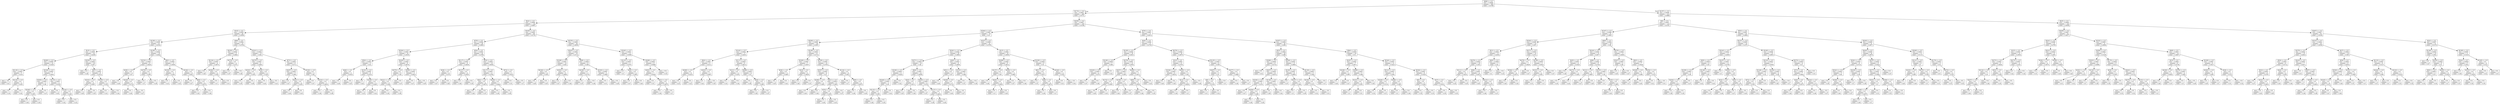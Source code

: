 digraph Tree {
node [shape=box] ;
0 [label="X[86] <= 0.5\nmse = 0.0008\nsamples = 500\nvalue = 0.4789"] ;
1 [label="X[174] <= 0.5\nmse = 0.0007\nsamples = 288\nvalue = 0.4731"] ;
0 -> 1 [labeldistance=2.5, labelangle=45, headlabel="True"] ;
2 [label="X[22] <= 0.5\nmse = 0.0006\nsamples = 132\nvalue = 0.4667"] ;
1 -> 2 ;
3 [label="X[18] <= 0.5\nmse = 0.0005\nsamples = 64\nvalue = 0.4594"] ;
2 -> 3 ;
4 [label="X[158] <= 0.5\nmse = 0.0005\nsamples = 41\nvalue = 0.4532"] ;
3 -> 4 ;
5 [label="X[10] <= 0.5\nmse = 0.0005\nsamples = 22\nvalue = 0.4436"] ;
4 -> 5 ;
6 [label="X[260] <= 0.5\nmse = 0.0004\nsamples = 12\nvalue = 0.4325"] ;
5 -> 6 ;
7 [label="X[118] <= 0.5\nmse = 0.0001\nsamples = 5\nvalue = 0.416"] ;
6 -> 7 ;
8 [label="mse = -0.0\nsamples = 3\nvalue = 0.41"] ;
7 -> 8 ;
9 [label="X[116] <= 0.5\nmse = 0.0\nsamples = 2\nvalue = 0.425"] ;
7 -> 9 ;
10 [label="mse = 0.0\nsamples = 1\nvalue = 0.43"] ;
9 -> 10 ;
11 [label="mse = 0.0\nsamples = 1\nvalue = 0.42"] ;
9 -> 11 ;
12 [label="X[338] <= 0.5\nmse = 0.0003\nsamples = 7\nvalue = 0.4443"] ;
6 -> 12 ;
13 [label="X[305] <= 0.5\nmse = 0.0001\nsamples = 3\nvalue = 0.46"] ;
12 -> 13 ;
14 [label="X[349] <= 0.5\nmse = 0.0\nsamples = 2\nvalue = 0.455"] ;
13 -> 14 ;
15 [label="mse = 0.0\nsamples = 1\nvalue = 0.46"] ;
14 -> 15 ;
16 [label="mse = 0.0\nsamples = 1\nvalue = 0.45"] ;
14 -> 16 ;
17 [label="mse = 0.0\nsamples = 1\nvalue = 0.47"] ;
13 -> 17 ;
18 [label="X[115] <= 0.5\nmse = 0.0001\nsamples = 4\nvalue = 0.4325"] ;
12 -> 18 ;
19 [label="mse = 0.0\nsamples = 2\nvalue = 0.44"] ;
18 -> 19 ;
20 [label="X[144] <= 0.5\nmse = 0.0\nsamples = 2\nvalue = 0.425"] ;
18 -> 20 ;
21 [label="mse = 0.0\nsamples = 1\nvalue = 0.42"] ;
20 -> 21 ;
22 [label="mse = 0.0\nsamples = 1\nvalue = 0.43"] ;
20 -> 22 ;
23 [label="X[350] <= 0.5\nmse = 0.0002\nsamples = 10\nvalue = 0.457"] ;
5 -> 23 ;
24 [label="mse = 0.0\nsamples = 2\nvalue = 0.48"] ;
23 -> 24 ;
25 [label="X[97] <= 0.5\nmse = 0.0001\nsamples = 8\nvalue = 0.4512"] ;
23 -> 25 ;
26 [label="X[333] <= 0.5\nmse = 0.0\nsamples = 6\nvalue = 0.4567"] ;
25 -> 26 ;
27 [label="mse = 0.0\nsamples = 4\nvalue = 0.46"] ;
26 -> 27 ;
28 [label="mse = -0.0\nsamples = 2\nvalue = 0.45"] ;
26 -> 28 ;
29 [label="X[355] <= 0.5\nmse = 0.0\nsamples = 2\nvalue = 0.435"] ;
25 -> 29 ;
30 [label="mse = 0.0\nsamples = 1\nvalue = 0.43"] ;
29 -> 30 ;
31 [label="mse = -0.0\nsamples = 1\nvalue = 0.44"] ;
29 -> 31 ;
32 [label="X[190] <= 0.5\nmse = 0.0004\nsamples = 19\nvalue = 0.4642"] ;
4 -> 32 ;
33 [label="X[152] <= 0.5\nmse = 0.0002\nsamples = 8\nvalue = 0.4825"] ;
32 -> 33 ;
34 [label="X[39] <= 0.5\nmse = 0.0\nsamples = 4\nvalue = 0.47"] ;
33 -> 34 ;
35 [label="mse = 0.0\nsamples = 1\nvalue = 0.46"] ;
34 -> 35 ;
36 [label="X[329] <= 0.5\nmse = 0.0\nsamples = 3\nvalue = 0.4733"] ;
34 -> 36 ;
37 [label="mse = 0.0\nsamples = 1\nvalue = 0.48"] ;
36 -> 37 ;
38 [label="mse = -0.0\nsamples = 2\nvalue = 0.47"] ;
36 -> 38 ;
39 [label="X[378] <= 0.5\nmse = 0.0\nsamples = 4\nvalue = 0.495"] ;
33 -> 39 ;
40 [label="mse = 0.0\nsamples = 2\nvalue = 0.5"] ;
39 -> 40 ;
41 [label="mse = 0.0\nsamples = 2\nvalue = 0.49"] ;
39 -> 41 ;
42 [label="X[81] <= 0.5\nmse = 0.0002\nsamples = 11\nvalue = 0.4509"] ;
32 -> 42 ;
43 [label="X[192] <= 0.5\nmse = 0.0\nsamples = 5\nvalue = 0.438"] ;
42 -> 43 ;
44 [label="mse = 0.0\nsamples = 1\nvalue = 0.43"] ;
43 -> 44 ;
45 [label="mse = 0.0\nsamples = 4\nvalue = 0.44"] ;
43 -> 45 ;
46 [label="X[184] <= 0.5\nmse = 0.0\nsamples = 6\nvalue = 0.4617"] ;
42 -> 46 ;
47 [label="mse = 0.0\nsamples = 2\nvalue = 0.47"] ;
46 -> 47 ;
48 [label="X[66] <= 0.5\nmse = 0.0\nsamples = 4\nvalue = 0.4575"] ;
46 -> 48 ;
49 [label="mse = 0.0\nsamples = 1\nvalue = 0.45"] ;
48 -> 49 ;
50 [label="mse = 0.0\nsamples = 3\nvalue = 0.46"] ;
48 -> 50 ;
51 [label="X[98] <= 0.5\nmse = 0.0004\nsamples = 23\nvalue = 0.4704"] ;
3 -> 51 ;
52 [label="X[230] <= 0.5\nmse = 0.0002\nsamples = 8\nvalue = 0.4862"] ;
51 -> 52 ;
53 [label="X[134] <= 0.5\nmse = 0.0001\nsamples = 4\nvalue = 0.4975"] ;
52 -> 53 ;
54 [label="mse = 0.0\nsamples = 2\nvalue = 0.49"] ;
53 -> 54 ;
55 [label="X[382] <= 0.5\nmse = 0.0\nsamples = 2\nvalue = 0.505"] ;
53 -> 55 ;
56 [label="mse = 0.0\nsamples = 1\nvalue = 0.5"] ;
55 -> 56 ;
57 [label="mse = 0.0\nsamples = 1\nvalue = 0.51"] ;
55 -> 57 ;
58 [label="X[374] <= 0.5\nmse = 0.0\nsamples = 4\nvalue = 0.475"] ;
52 -> 58 ;
59 [label="mse = 0.0\nsamples = 2\nvalue = 0.47"] ;
58 -> 59 ;
60 [label="mse = -0.0\nsamples = 2\nvalue = 0.48"] ;
58 -> 60 ;
61 [label="X[161] <= 0.5\nmse = 0.0002\nsamples = 15\nvalue = 0.462"] ;
51 -> 61 ;
62 [label="X[275] <= 0.5\nmse = 0.0001\nsamples = 6\nvalue = 0.4483"] ;
61 -> 62 ;
63 [label="X[303] <= 0.5\nmse = 0.0\nsamples = 4\nvalue = 0.455"] ;
62 -> 63 ;
64 [label="mse = 0.0\nsamples = 2\nvalue = 0.45"] ;
63 -> 64 ;
65 [label="mse = 0.0\nsamples = 2\nvalue = 0.46"] ;
63 -> 65 ;
66 [label="X[34] <= 0.5\nmse = 0.0\nsamples = 2\nvalue = 0.435"] ;
62 -> 66 ;
67 [label="mse = 0.0\nsamples = 1\nvalue = 0.44"] ;
66 -> 67 ;
68 [label="mse = -0.0\nsamples = 1\nvalue = 0.43"] ;
66 -> 68 ;
69 [label="X[73] <= 0.5\nmse = 0.0001\nsamples = 9\nvalue = 0.4711"] ;
61 -> 69 ;
70 [label="X[297] <= 0.5\nmse = 0.0001\nsamples = 5\nvalue = 0.464"] ;
69 -> 70 ;
71 [label="mse = 0.0\nsamples = 3\nvalue = 0.47"] ;
70 -> 71 ;
72 [label="X[221] <= 0.5\nmse = 0.0\nsamples = 2\nvalue = 0.455"] ;
70 -> 72 ;
73 [label="mse = 0.0\nsamples = 1\nvalue = 0.46"] ;
72 -> 73 ;
74 [label="mse = 0.0\nsamples = 1\nvalue = 0.45"] ;
72 -> 74 ;
75 [label="X[330] <= 0.5\nmse = 0.0\nsamples = 4\nvalue = 0.48"] ;
69 -> 75 ;
76 [label="mse = 0.0\nsamples = 1\nvalue = 0.47"] ;
75 -> 76 ;
77 [label="X[310] <= 0.5\nmse = 0.0\nsamples = 3\nvalue = 0.4833"] ;
75 -> 77 ;
78 [label="mse = 0.0\nsamples = 1\nvalue = 0.49"] ;
77 -> 78 ;
79 [label="mse = 0.0\nsamples = 2\nvalue = 0.48"] ;
77 -> 79 ;
80 [label="X[345] <= 0.5\nmse = 0.0005\nsamples = 68\nvalue = 0.4735"] ;
2 -> 80 ;
81 [label="X[79] <= 0.5\nmse = 0.0004\nsamples = 40\nvalue = 0.4663"] ;
80 -> 81 ;
82 [label="X[304] <= 0.5\nmse = 0.0003\nsamples = 18\nvalue = 0.4539"] ;
81 -> 82 ;
83 [label="X[54] <= 0.5\nmse = 0.0001\nsamples = 9\nvalue = 0.44"] ;
82 -> 83 ;
84 [label="X[46] <= 0.5\nmse = 0.0\nsamples = 3\nvalue = 0.4533"] ;
83 -> 84 ;
85 [label="mse = 0.0\nsamples = 1\nvalue = 0.46"] ;
84 -> 85 ;
86 [label="mse = -0.0\nsamples = 2\nvalue = 0.45"] ;
84 -> 86 ;
87 [label="X[191] <= 0.5\nmse = 0.0001\nsamples = 6\nvalue = 0.4333"] ;
83 -> 87 ;
88 [label="mse = 0.0\nsamples = 3\nvalue = 0.44"] ;
87 -> 88 ;
89 [label="X[189] <= 0.5\nmse = 0.0\nsamples = 3\nvalue = 0.4267"] ;
87 -> 89 ;
90 [label="mse = -0.0\nsamples = 2\nvalue = 0.43"] ;
89 -> 90 ;
91 [label="mse = 0.0\nsamples = 1\nvalue = 0.42"] ;
89 -> 91 ;
92 [label="X[220] <= 0.5\nmse = 0.0002\nsamples = 9\nvalue = 0.4678"] ;
82 -> 92 ;
93 [label="X[375] <= 0.5\nmse = 0.0\nsamples = 6\nvalue = 0.46"] ;
92 -> 93 ;
94 [label="X[321] <= 0.5\nmse = 0.0\nsamples = 5\nvalue = 0.458"] ;
93 -> 94 ;
95 [label="mse = 0.0\nsamples = 1\nvalue = 0.45"] ;
94 -> 95 ;
96 [label="mse = 0.0\nsamples = 4\nvalue = 0.46"] ;
94 -> 96 ;
97 [label="mse = 0.0\nsamples = 1\nvalue = 0.47"] ;
93 -> 97 ;
98 [label="X[383] <= 0.5\nmse = 0.0001\nsamples = 3\nvalue = 0.4833"] ;
92 -> 98 ;
99 [label="mse = 0.0\nsamples = 1\nvalue = 0.47"] ;
98 -> 99 ;
100 [label="mse = 0.0\nsamples = 2\nvalue = 0.49"] ;
98 -> 100 ;
101 [label="X[54] <= 0.5\nmse = 0.0003\nsamples = 22\nvalue = 0.4764"] ;
81 -> 101 ;
102 [label="X[117] <= 0.5\nmse = 0.0001\nsamples = 8\nvalue = 0.4638"] ;
101 -> 102 ;
103 [label="X[36] <= 0.5\nmse = 0.0\nsamples = 4\nvalue = 0.475"] ;
102 -> 103 ;
104 [label="mse = 0.0\nsamples = 2\nvalue = 0.47"] ;
103 -> 104 ;
105 [label="mse = 0.0\nsamples = 2\nvalue = 0.48"] ;
103 -> 105 ;
106 [label="X[137] <= 0.5\nmse = 0.0\nsamples = 4\nvalue = 0.4525"] ;
102 -> 106 ;
107 [label="mse = 0.0\nsamples = 1\nvalue = 0.46"] ;
106 -> 107 ;
108 [label="mse = 0.0\nsamples = 3\nvalue = 0.45"] ;
106 -> 108 ;
109 [label="X[32] <= 0.5\nmse = 0.0002\nsamples = 14\nvalue = 0.4836"] ;
101 -> 109 ;
110 [label="X[117] <= 0.5\nmse = 0.0001\nsamples = 11\nvalue = 0.4782"] ;
109 -> 110 ;
111 [label="X[62] <= 0.5\nmse = 0.0\nsamples = 4\nvalue = 0.4675"] ;
110 -> 111 ;
112 [label="mse = 0.0\nsamples = 1\nvalue = 0.46"] ;
111 -> 112 ;
113 [label="mse = 0.0\nsamples = 3\nvalue = 0.47"] ;
111 -> 113 ;
114 [label="X[238] <= 0.5\nmse = 0.0\nsamples = 7\nvalue = 0.4843"] ;
110 -> 114 ;
115 [label="mse = 0.0\nsamples = 3\nvalue = 0.49"] ;
114 -> 115 ;
116 [label="mse = 0.0\nsamples = 4\nvalue = 0.48"] ;
114 -> 116 ;
117 [label="X[72] <= 0.5\nmse = 0.0\nsamples = 3\nvalue = 0.5033"] ;
109 -> 117 ;
118 [label="mse = 0.0\nsamples = 1\nvalue = 0.51"] ;
117 -> 118 ;
119 [label="mse = 0.0\nsamples = 2\nvalue = 0.5"] ;
117 -> 119 ;
120 [label="X[379] <= 0.5\nmse = 0.0005\nsamples = 28\nvalue = 0.4839"] ;
80 -> 120 ;
121 [label="X[243] <= 0.5\nmse = 0.0002\nsamples = 16\nvalue = 0.4712"] ;
120 -> 121 ;
122 [label="X[188] <= 0.5\nmse = 0.0001\nsamples = 10\nvalue = 0.463"] ;
121 -> 122 ;
123 [label="X[336] <= 0.5\nmse = 0.0\nsamples = 4\nvalue = 0.455"] ;
122 -> 123 ;
124 [label="mse = 0.0\nsamples = 2\nvalue = 0.46"] ;
123 -> 124 ;
125 [label="mse = 0.0\nsamples = 2\nvalue = 0.45"] ;
123 -> 125 ;
126 [label="X[303] <= 0.5\nmse = 0.0\nsamples = 6\nvalue = 0.4683"] ;
122 -> 126 ;
127 [label="mse = 0.0\nsamples = 5\nvalue = 0.47"] ;
126 -> 127 ;
128 [label="mse = 0.0\nsamples = 1\nvalue = 0.46"] ;
126 -> 128 ;
129 [label="X[98] <= 0.5\nmse = 0.0002\nsamples = 6\nvalue = 0.485"] ;
121 -> 129 ;
130 [label="X[338] <= 0.5\nmse = 0.0\nsamples = 3\nvalue = 0.4733"] ;
129 -> 130 ;
131 [label="mse = 0.0\nsamples = 2\nvalue = 0.47"] ;
130 -> 131 ;
132 [label="mse = -0.0\nsamples = 1\nvalue = 0.48"] ;
130 -> 132 ;
133 [label="X[193] <= 0.5\nmse = 0.0001\nsamples = 3\nvalue = 0.4967"] ;
129 -> 133 ;
134 [label="mse = 0.0\nsamples = 1\nvalue = 0.51"] ;
133 -> 134 ;
135 [label="mse = 0.0\nsamples = 2\nvalue = 0.49"] ;
133 -> 135 ;
136 [label="X[340] <= 0.5\nmse = 0.0004\nsamples = 12\nvalue = 0.5008"] ;
120 -> 136 ;
137 [label="X[123] <= 0.5\nmse = 0.0003\nsamples = 3\nvalue = 0.4767"] ;
136 -> 137 ;
138 [label="mse = 0.0\nsamples = 1\nvalue = 0.5"] ;
137 -> 138 ;
139 [label="X[42] <= 0.5\nmse = 0.0\nsamples = 2\nvalue = 0.465"] ;
137 -> 139 ;
140 [label="mse = 0.0\nsamples = 1\nvalue = 0.47"] ;
139 -> 140 ;
141 [label="mse = 0.0\nsamples = 1\nvalue = 0.46"] ;
139 -> 141 ;
142 [label="X[288] <= 0.5\nmse = 0.0002\nsamples = 9\nvalue = 0.5089"] ;
136 -> 142 ;
143 [label="X[381] <= 0.5\nmse = 0.0\nsamples = 7\nvalue = 0.5029"] ;
142 -> 143 ;
144 [label="mse = 0.0\nsamples = 3\nvalue = 0.51"] ;
143 -> 144 ;
145 [label="X[41] <= 0.5\nmse = 0.0\nsamples = 4\nvalue = 0.4975"] ;
143 -> 145 ;
146 [label="mse = 0.0\nsamples = 1\nvalue = 0.49"] ;
145 -> 146 ;
147 [label="mse = 0.0\nsamples = 3\nvalue = 0.5"] ;
145 -> 147 ;
148 [label="mse = -0.0\nsamples = 2\nvalue = 0.53"] ;
142 -> 148 ;
149 [label="X[256] <= 0.5\nmse = 0.0007\nsamples = 156\nvalue = 0.4786"] ;
1 -> 149 ;
150 [label="X[364] <= 0.5\nmse = 0.0007\nsamples = 79\nvalue = 0.47"] ;
149 -> 150 ;
151 [label="X[258] <= 0.5\nmse = 0.0005\nsamples = 38\nvalue = 0.4597"] ;
150 -> 151 ;
152 [label="X[142] <= 0.5\nmse = 0.0004\nsamples = 17\nvalue = 0.4453"] ;
151 -> 152 ;
153 [label="X[62] <= 0.5\nmse = 0.0001\nsamples = 9\nvalue = 0.4311"] ;
152 -> 153 ;
154 [label="X[369] <= 0.5\nmse = 0.0\nsamples = 6\nvalue = 0.4233"] ;
153 -> 154 ;
155 [label="mse = 0.0\nsamples = 2\nvalue = 0.43"] ;
154 -> 155 ;
156 [label="mse = -0.0\nsamples = 4\nvalue = 0.42"] ;
154 -> 156 ;
157 [label="X[303] <= 0.5\nmse = 0.0\nsamples = 3\nvalue = 0.4467"] ;
153 -> 157 ;
158 [label="mse = 0.0\nsamples = 1\nvalue = 0.44"] ;
157 -> 158 ;
159 [label="mse = -0.0\nsamples = 2\nvalue = 0.45"] ;
157 -> 159 ;
160 [label="X[111] <= 0.5\nmse = 0.0003\nsamples = 8\nvalue = 0.4613"] ;
152 -> 160 ;
161 [label="X[13] <= 0.5\nmse = 0.0\nsamples = 2\nvalue = 0.435"] ;
160 -> 161 ;
162 [label="mse = 0.0\nsamples = 1\nvalue = 0.43"] ;
161 -> 162 ;
163 [label="mse = -0.0\nsamples = 1\nvalue = 0.44"] ;
161 -> 163 ;
164 [label="X[266] <= 0.5\nmse = 0.0001\nsamples = 6\nvalue = 0.47"] ;
160 -> 164 ;
165 [label="mse = 0.0\nsamples = 2\nvalue = 0.48"] ;
164 -> 165 ;
166 [label="X[46] <= 0.5\nmse = 0.0\nsamples = 4\nvalue = 0.465"] ;
164 -> 166 ;
167 [label="mse = 0.0\nsamples = 2\nvalue = 0.46"] ;
166 -> 167 ;
168 [label="mse = 0.0\nsamples = 2\nvalue = 0.47"] ;
166 -> 168 ;
169 [label="X[106] <= 0.5\nmse = 0.0003\nsamples = 21\nvalue = 0.4714"] ;
151 -> 169 ;
170 [label="X[180] <= 0.5\nmse = 0.0001\nsamples = 7\nvalue = 0.4557"] ;
169 -> 170 ;
171 [label="X[36] <= 0.5\nmse = 0.0\nsamples = 3\nvalue = 0.4467"] ;
170 -> 171 ;
172 [label="mse = -0.0\nsamples = 2\nvalue = 0.45"] ;
171 -> 172 ;
173 [label="mse = 0.0\nsamples = 1\nvalue = 0.44"] ;
171 -> 173 ;
174 [label="X[16] <= 0.5\nmse = 0.0\nsamples = 4\nvalue = 0.4625"] ;
170 -> 174 ;
175 [label="mse = 0.0\nsamples = 3\nvalue = 0.46"] ;
174 -> 175 ;
176 [label="mse = 0.0\nsamples = 1\nvalue = 0.47"] ;
174 -> 176 ;
177 [label="X[156] <= 0.5\nmse = 0.0002\nsamples = 14\nvalue = 0.4793"] ;
169 -> 177 ;
178 [label="X[357] <= 0.5\nmse = 0.0001\nsamples = 8\nvalue = 0.47"] ;
177 -> 178 ;
179 [label="X[296] <= 0.5\nmse = 0.0\nsamples = 2\nvalue = 0.485"] ;
178 -> 179 ;
180 [label="mse = 0.0\nsamples = 1\nvalue = 0.49"] ;
179 -> 180 ;
181 [label="mse = 0.0\nsamples = 1\nvalue = 0.48"] ;
179 -> 181 ;
182 [label="X[21] <= 0.5\nmse = 0.0001\nsamples = 6\nvalue = 0.465"] ;
178 -> 182 ;
183 [label="X[75] <= 0.5\nmse = 0.0\nsamples = 2\nvalue = 0.455"] ;
182 -> 183 ;
184 [label="mse = 0.0\nsamples = 1\nvalue = 0.46"] ;
183 -> 184 ;
185 [label="mse = 0.0\nsamples = 1\nvalue = 0.45"] ;
183 -> 185 ;
186 [label="mse = -0.0\nsamples = 4\nvalue = 0.47"] ;
182 -> 186 ;
187 [label="X[134] <= 0.5\nmse = 0.0\nsamples = 6\nvalue = 0.4917"] ;
177 -> 187 ;
188 [label="mse = 0.0\nsamples = 2\nvalue = 0.5"] ;
187 -> 188 ;
189 [label="X[85] <= 0.5\nmse = 0.0\nsamples = 4\nvalue = 0.4875"] ;
187 -> 189 ;
190 [label="mse = 0.0\nsamples = 1\nvalue = 0.48"] ;
189 -> 190 ;
191 [label="mse = 0.0\nsamples = 3\nvalue = 0.49"] ;
189 -> 191 ;
192 [label="X[327] <= 0.5\nmse = 0.0006\nsamples = 41\nvalue = 0.4795"] ;
150 -> 192 ;
193 [label="X[361] <= 0.5\nmse = 0.0004\nsamples = 25\nvalue = 0.4692"] ;
192 -> 193 ;
194 [label="X[371] <= 0.5\nmse = 0.0003\nsamples = 16\nvalue = 0.46"] ;
193 -> 194 ;
195 [label="X[180] <= 0.5\nmse = 0.0002\nsamples = 4\nvalue = 0.4425"] ;
194 -> 195 ;
196 [label="X[240] <= 0.5\nmse = 0.0001\nsamples = 3\nvalue = 0.45"] ;
195 -> 196 ;
197 [label="X[115] <= 0.5\nmse = 0.0\nsamples = 2\nvalue = 0.455"] ;
196 -> 197 ;
198 [label="mse = 0.0\nsamples = 1\nvalue = 0.46"] ;
197 -> 198 ;
199 [label="mse = 0.0\nsamples = 1\nvalue = 0.45"] ;
197 -> 199 ;
200 [label="mse = 0.0\nsamples = 1\nvalue = 0.44"] ;
196 -> 200 ;
201 [label="mse = 0.0\nsamples = 1\nvalue = 0.42"] ;
195 -> 201 ;
202 [label="X[66] <= 0.5\nmse = 0.0001\nsamples = 12\nvalue = 0.4658"] ;
194 -> 202 ;
203 [label="X[20] <= 0.5\nmse = 0.0\nsamples = 7\nvalue = 0.4571"] ;
202 -> 203 ;
204 [label="mse = 0.0\nsamples = 2\nvalue = 0.45"] ;
203 -> 204 ;
205 [label="mse = -0.0\nsamples = 5\nvalue = 0.46"] ;
203 -> 205 ;
206 [label="X[293] <= 0.5\nmse = 0.0001\nsamples = 5\nvalue = 0.478"] ;
202 -> 206 ;
207 [label="mse = 0.0\nsamples = 2\nvalue = 0.47"] ;
206 -> 207 ;
208 [label="X[117] <= 0.5\nmse = 0.0\nsamples = 3\nvalue = 0.4833"] ;
206 -> 208 ;
209 [label="mse = 0.0\nsamples = 2\nvalue = 0.48"] ;
208 -> 209 ;
210 [label="mse = 0.0\nsamples = 1\nvalue = 0.49"] ;
208 -> 210 ;
211 [label="X[28] <= 0.5\nmse = 0.0003\nsamples = 9\nvalue = 0.4856"] ;
193 -> 211 ;
212 [label="X[51] <= 0.5\nmse = 0.0\nsamples = 4\nvalue = 0.47"] ;
211 -> 212 ;
213 [label="mse = 0.0\nsamples = 1\nvalue = 0.46"] ;
212 -> 213 ;
214 [label="X[309] <= 0.5\nmse = 0.0\nsamples = 3\nvalue = 0.4733"] ;
212 -> 214 ;
215 [label="mse = 0.0\nsamples = 1\nvalue = 0.48"] ;
214 -> 215 ;
216 [label="mse = -0.0\nsamples = 2\nvalue = 0.47"] ;
214 -> 216 ;
217 [label="X[123] <= 0.5\nmse = 0.0001\nsamples = 5\nvalue = 0.498"] ;
211 -> 217 ;
218 [label="mse = 0.0\nsamples = 2\nvalue = 0.51"] ;
217 -> 218 ;
219 [label="mse = -0.0\nsamples = 3\nvalue = 0.49"] ;
217 -> 219 ;
220 [label="X[15] <= 0.5\nmse = 0.0004\nsamples = 16\nvalue = 0.4956"] ;
192 -> 220 ;
221 [label="X[288] <= 0.5\nmse = 0.0002\nsamples = 8\nvalue = 0.4812"] ;
220 -> 221 ;
222 [label="X[137] <= 0.5\nmse = 0.0\nsamples = 5\nvalue = 0.49"] ;
221 -> 222 ;
223 [label="mse = 0.0\nsamples = 1\nvalue = 0.48"] ;
222 -> 223 ;
224 [label="X[281] <= 0.5\nmse = 0.0\nsamples = 4\nvalue = 0.4925"] ;
222 -> 224 ;
225 [label="mse = 0.0\nsamples = 1\nvalue = 0.5"] ;
224 -> 225 ;
226 [label="mse = 0.0\nsamples = 3\nvalue = 0.49"] ;
224 -> 226 ;
227 [label="X[292] <= 0.5\nmse = 0.0\nsamples = 3\nvalue = 0.4667"] ;
221 -> 227 ;
228 [label="mse = 0.0\nsamples = 2\nvalue = 0.47"] ;
227 -> 228 ;
229 [label="mse = 0.0\nsamples = 1\nvalue = 0.46"] ;
227 -> 229 ;
230 [label="X[190] <= 0.5\nmse = 0.0002\nsamples = 8\nvalue = 0.51"] ;
220 -> 230 ;
231 [label="X[81] <= 0.5\nmse = 0.0\nsamples = 6\nvalue = 0.5017"] ;
230 -> 231 ;
232 [label="mse = 0.0\nsamples = 2\nvalue = 0.51"] ;
231 -> 232 ;
233 [label="X[48] <= 0.5\nmse = 0.0\nsamples = 4\nvalue = 0.4975"] ;
231 -> 233 ;
234 [label="mse = 0.0\nsamples = 1\nvalue = 0.49"] ;
233 -> 234 ;
235 [label="mse = 0.0\nsamples = 3\nvalue = 0.5"] ;
233 -> 235 ;
236 [label="X[326] <= 0.5\nmse = 0.0\nsamples = 2\nvalue = 0.535"] ;
230 -> 236 ;
237 [label="mse = 0.0\nsamples = 1\nvalue = 0.53"] ;
236 -> 237 ;
238 [label="mse = -0.0\nsamples = 1\nvalue = 0.54"] ;
236 -> 238 ;
239 [label="X[76] <= 0.5\nmse = 0.0007\nsamples = 77\nvalue = 0.4874"] ;
149 -> 239 ;
240 [label="X[40] <= 0.5\nmse = 0.0005\nsamples = 37\nvalue = 0.4759"] ;
239 -> 240 ;
241 [label="X[100] <= 0.5\nmse = 0.0004\nsamples = 18\nvalue = 0.4633"] ;
240 -> 241 ;
242 [label="X[106] <= 0.5\nmse = 0.0004\nsamples = 5\nvalue = 0.484"] ;
241 -> 242 ;
243 [label="X[345] <= 0.5\nmse = 0.0001\nsamples = 4\nvalue = 0.475"] ;
242 -> 243 ;
244 [label="mse = 0.0\nsamples = 3\nvalue = 0.47"] ;
243 -> 244 ;
245 [label="mse = 0.0\nsamples = 1\nvalue = 0.49"] ;
243 -> 245 ;
246 [label="mse = 0.0\nsamples = 1\nvalue = 0.52"] ;
242 -> 246 ;
247 [label="X[378] <= 0.5\nmse = 0.0001\nsamples = 13\nvalue = 0.4554"] ;
241 -> 247 ;
248 [label="X[257] <= 0.5\nmse = 0.0001\nsamples = 6\nvalue = 0.465"] ;
247 -> 248 ;
249 [label="X[172] <= 0.5\nmse = 0.0\nsamples = 3\nvalue = 0.4567"] ;
248 -> 249 ;
250 [label="mse = -0.0\nsamples = 2\nvalue = 0.46"] ;
249 -> 250 ;
251 [label="mse = 0.0\nsamples = 1\nvalue = 0.45"] ;
249 -> 251 ;
252 [label="X[199] <= 0.5\nmse = 0.0\nsamples = 3\nvalue = 0.4733"] ;
248 -> 252 ;
253 [label="mse = 0.0\nsamples = 1\nvalue = 0.48"] ;
252 -> 253 ;
254 [label="mse = -0.0\nsamples = 2\nvalue = 0.47"] ;
252 -> 254 ;
255 [label="X[200] <= 0.5\nmse = 0.0\nsamples = 7\nvalue = 0.4471"] ;
247 -> 255 ;
256 [label="X[85] <= 0.5\nmse = 0.0\nsamples = 4\nvalue = 0.4525"] ;
255 -> 256 ;
257 [label="mse = 0.0\nsamples = 1\nvalue = 0.46"] ;
256 -> 257 ;
258 [label="mse = 0.0\nsamples = 3\nvalue = 0.45"] ;
256 -> 258 ;
259 [label="mse = 0.0\nsamples = 3\nvalue = 0.44"] ;
255 -> 259 ;
260 [label="X[276] <= 0.5\nmse = 0.0004\nsamples = 19\nvalue = 0.4879"] ;
240 -> 260 ;
261 [label="X[10] <= 0.5\nmse = 0.0002\nsamples = 11\nvalue = 0.4755"] ;
260 -> 261 ;
262 [label="X[194] <= 0.5\nmse = 0.0001\nsamples = 6\nvalue = 0.4633"] ;
261 -> 262 ;
263 [label="mse = 0.0\nsamples = 1\nvalue = 0.48"] ;
262 -> 263 ;
264 [label="mse = -0.0\nsamples = 5\nvalue = 0.46"] ;
262 -> 264 ;
265 [label="X[252] <= 0.5\nmse = 0.0\nsamples = 5\nvalue = 0.49"] ;
261 -> 265 ;
266 [label="X[12] <= 0.5\nmse = 0.0\nsamples = 4\nvalue = 0.4925"] ;
265 -> 266 ;
267 [label="mse = 0.0\nsamples = 3\nvalue = 0.49"] ;
266 -> 267 ;
268 [label="mse = 0.0\nsamples = 1\nvalue = 0.5"] ;
266 -> 268 ;
269 [label="mse = -0.0\nsamples = 1\nvalue = 0.48"] ;
265 -> 269 ;
270 [label="X[125] <= 0.5\nmse = 0.0001\nsamples = 8\nvalue = 0.505"] ;
260 -> 270 ;
271 [label="X[297] <= 0.5\nmse = 0.0\nsamples = 5\nvalue = 0.51"] ;
270 -> 271 ;
272 [label="X[8] <= 0.5\nmse = 0.0\nsamples = 4\nvalue = 0.5125"] ;
271 -> 272 ;
273 [label="mse = 0.0\nsamples = 3\nvalue = 0.51"] ;
272 -> 273 ;
274 [label="mse = -0.0\nsamples = 1\nvalue = 0.52"] ;
272 -> 274 ;
275 [label="mse = 0.0\nsamples = 1\nvalue = 0.5"] ;
271 -> 275 ;
276 [label="X[277] <= 0.5\nmse = 0.0\nsamples = 3\nvalue = 0.4967"] ;
270 -> 276 ;
277 [label="mse = 0.0\nsamples = 1\nvalue = 0.49"] ;
276 -> 277 ;
278 [label="mse = 0.0\nsamples = 2\nvalue = 0.5"] ;
276 -> 278 ;
279 [label="X[357] <= 0.5\nmse = 0.0006\nsamples = 40\nvalue = 0.498"] ;
239 -> 279 ;
280 [label="X[53] <= 0.5\nmse = 0.0004\nsamples = 20\nvalue = 0.486"] ;
279 -> 280 ;
281 [label="X[368] <= 0.5\nmse = 0.0004\nsamples = 9\nvalue = 0.4733"] ;
280 -> 281 ;
282 [label="mse = 0.0\nsamples = 1\nvalue = 0.52"] ;
281 -> 282 ;
283 [label="X[207] <= 0.5\nmse = 0.0002\nsamples = 8\nvalue = 0.4675"] ;
281 -> 283 ;
284 [label="X[336] <= 0.5\nmse = 0.0001\nsamples = 5\nvalue = 0.476"] ;
283 -> 284 ;
285 [label="mse = 0.0\nsamples = 3\nvalue = 0.47"] ;
284 -> 285 ;
286 [label="X[250] <= 0.5\nmse = 0.0\nsamples = 2\nvalue = 0.485"] ;
284 -> 286 ;
287 [label="mse = 0.0\nsamples = 1\nvalue = 0.48"] ;
286 -> 287 ;
288 [label="mse = 0.0\nsamples = 1\nvalue = 0.49"] ;
286 -> 288 ;
289 [label="X[136] <= 0.5\nmse = 0.0001\nsamples = 3\nvalue = 0.4533"] ;
283 -> 289 ;
290 [label="mse = -0.0\nsamples = 2\nvalue = 0.46"] ;
289 -> 290 ;
291 [label="mse = 0.0\nsamples = 1\nvalue = 0.44"] ;
289 -> 291 ;
292 [label="X[304] <= 0.5\nmse = 0.0002\nsamples = 11\nvalue = 0.4964"] ;
280 -> 292 ;
293 [label="X[183] <= 0.5\nmse = 0.0001\nsamples = 6\nvalue = 0.4883"] ;
292 -> 293 ;
294 [label="mse = 0.0\nsamples = 1\nvalue = 0.47"] ;
293 -> 294 ;
295 [label="X[327] <= 0.5\nmse = 0.0\nsamples = 5\nvalue = 0.492"] ;
293 -> 295 ;
296 [label="mse = 0.0\nsamples = 1\nvalue = 0.5"] ;
295 -> 296 ;
297 [label="mse = 0.0\nsamples = 4\nvalue = 0.49"] ;
295 -> 297 ;
298 [label="X[139] <= 0.5\nmse = 0.0001\nsamples = 5\nvalue = 0.506"] ;
292 -> 298 ;
299 [label="X[194] <= 0.5\nmse = 0.0\nsamples = 2\nvalue = 0.515"] ;
298 -> 299 ;
300 [label="mse = 0.0\nsamples = 1\nvalue = 0.52"] ;
299 -> 300 ;
301 [label="mse = -0.0\nsamples = 1\nvalue = 0.51"] ;
299 -> 301 ;
302 [label="mse = -0.0\nsamples = 3\nvalue = 0.5"] ;
298 -> 302 ;
303 [label="X[84] <= 0.5\nmse = 0.0005\nsamples = 20\nvalue = 0.51"] ;
279 -> 303 ;
304 [label="X[307] <= 0.5\nmse = 0.0002\nsamples = 7\nvalue = 0.4871"] ;
303 -> 304 ;
305 [label="X[168] <= 0.5\nmse = 0.0\nsamples = 2\nvalue = 0.465"] ;
304 -> 305 ;
306 [label="mse = 0.0\nsamples = 1\nvalue = 0.46"] ;
305 -> 306 ;
307 [label="mse = 0.0\nsamples = 1\nvalue = 0.47"] ;
305 -> 307 ;
308 [label="X[368] <= 0.5\nmse = 0.0001\nsamples = 5\nvalue = 0.496"] ;
304 -> 308 ;
309 [label="X[101] <= 0.5\nmse = 0.0\nsamples = 2\nvalue = 0.505"] ;
308 -> 309 ;
310 [label="mse = 0.0\nsamples = 1\nvalue = 0.5"] ;
309 -> 310 ;
311 [label="mse = 0.0\nsamples = 1\nvalue = 0.51"] ;
309 -> 311 ;
312 [label="mse = 0.0\nsamples = 3\nvalue = 0.49"] ;
308 -> 312 ;
313 [label="X[344] <= 0.5\nmse = 0.0003\nsamples = 13\nvalue = 0.5223"] ;
303 -> 313 ;
314 [label="X[121] <= 0.5\nmse = 0.0001\nsamples = 5\nvalue = 0.506"] ;
313 -> 314 ;
315 [label="X[329] <= 0.5\nmse = 0.0\nsamples = 3\nvalue = 0.5133"] ;
314 -> 315 ;
316 [label="mse = 0.0\nsamples = 1\nvalue = 0.52"] ;
315 -> 316 ;
317 [label="mse = 0.0\nsamples = 2\nvalue = 0.51"] ;
315 -> 317 ;
318 [label="X[366] <= 0.5\nmse = 0.0\nsamples = 2\nvalue = 0.495"] ;
314 -> 318 ;
319 [label="mse = 0.0\nsamples = 1\nvalue = 0.5"] ;
318 -> 319 ;
320 [label="mse = 0.0\nsamples = 1\nvalue = 0.49"] ;
318 -> 320 ;
321 [label="X[304] <= 0.5\nmse = 0.0001\nsamples = 8\nvalue = 0.5325"] ;
313 -> 321 ;
322 [label="X[9] <= 0.5\nmse = 0.0\nsamples = 5\nvalue = 0.526"] ;
321 -> 322 ;
323 [label="mse = 0.0\nsamples = 2\nvalue = 0.52"] ;
322 -> 323 ;
324 [label="mse = 0.0\nsamples = 3\nvalue = 0.53"] ;
322 -> 324 ;
325 [label="X[37] <= 0.5\nmse = 0.0\nsamples = 3\nvalue = 0.5433"] ;
321 -> 325 ;
326 [label="mse = 0.0\nsamples = 2\nvalue = 0.54"] ;
325 -> 326 ;
327 [label="mse = 0.0\nsamples = 1\nvalue = 0.55"] ;
325 -> 327 ;
328 [label="X[197] <= 0.5\nmse = 0.0008\nsamples = 212\nvalue = 0.4868"] ;
0 -> 328 [labeldistance=2.5, labelangle=-45, headlabel="False"] ;
329 [label="X[8] <= 0.5\nmse = 0.0007\nsamples = 110\nvalue = 0.4787"] ;
328 -> 329 ;
330 [label="X[167] <= 0.5\nmse = 0.0006\nsamples = 47\nvalue = 0.4687"] ;
329 -> 330 ;
331 [label="X[302] <= 0.5\nmse = 0.0005\nsamples = 23\nvalue = 0.457"] ;
330 -> 331 ;
332 [label="X[31] <= 0.5\nmse = 0.0004\nsamples = 13\nvalue = 0.4454"] ;
331 -> 332 ;
333 [label="X[276] <= 0.5\nmse = 0.0002\nsamples = 10\nvalue = 0.453"] ;
332 -> 333 ;
334 [label="X[111] <= 0.5\nmse = 0.0\nsamples = 6\nvalue = 0.4433"] ;
333 -> 334 ;
335 [label="mse = 0.0\nsamples = 4\nvalue = 0.44"] ;
334 -> 335 ;
336 [label="mse = -0.0\nsamples = 2\nvalue = 0.45"] ;
334 -> 336 ;
337 [label="X[96] <= 0.5\nmse = 0.0001\nsamples = 4\nvalue = 0.4675"] ;
333 -> 337 ;
338 [label="mse = 0.0\nsamples = 2\nvalue = 0.46"] ;
337 -> 338 ;
339 [label="X[212] <= 0.5\nmse = 0.0\nsamples = 2\nvalue = 0.475"] ;
337 -> 339 ;
340 [label="mse = 0.0\nsamples = 1\nvalue = 0.48"] ;
339 -> 340 ;
341 [label="mse = 0.0\nsamples = 1\nvalue = 0.47"] ;
339 -> 341 ;
342 [label="X[85] <= 0.5\nmse = 0.0002\nsamples = 3\nvalue = 0.42"] ;
332 -> 342 ;
343 [label="mse = 0.0\nsamples = 1\nvalue = 0.4"] ;
342 -> 343 ;
344 [label="mse = -0.0\nsamples = 2\nvalue = 0.43"] ;
342 -> 344 ;
345 [label="X[371] <= 0.5\nmse = 0.0003\nsamples = 10\nvalue = 0.472"] ;
331 -> 345 ;
346 [label="X[279] <= 0.5\nmse = 0.0\nsamples = 7\nvalue = 0.4629"] ;
345 -> 346 ;
347 [label="X[384] <= 0.5\nmse = 0.0\nsamples = 4\nvalue = 0.4575"] ;
346 -> 347 ;
348 [label="mse = 0.0\nsamples = 3\nvalue = 0.46"] ;
347 -> 348 ;
349 [label="mse = 0.0\nsamples = 1\nvalue = 0.45"] ;
347 -> 349 ;
350 [label="mse = 0.0\nsamples = 3\nvalue = 0.47"] ;
346 -> 350 ;
351 [label="X[148] <= 0.5\nmse = 0.0003\nsamples = 3\nvalue = 0.4933"] ;
345 -> 351 ;
352 [label="X[101] <= 0.5\nmse = 0.0\nsamples = 2\nvalue = 0.505"] ;
351 -> 352 ;
353 [label="mse = 0.0\nsamples = 1\nvalue = 0.51"] ;
352 -> 353 ;
354 [label="mse = 0.0\nsamples = 1\nvalue = 0.5"] ;
352 -> 354 ;
355 [label="mse = 0.0\nsamples = 1\nvalue = 0.47"] ;
351 -> 355 ;
356 [label="X[69] <= 0.5\nmse = 0.0004\nsamples = 24\nvalue = 0.48"] ;
330 -> 356 ;
357 [label="X[224] <= 0.5\nmse = 0.0002\nsamples = 13\nvalue = 0.4677"] ;
356 -> 357 ;
358 [label="X[25] <= 0.5\nmse = 0.0001\nsamples = 4\nvalue = 0.4525"] ;
357 -> 358 ;
359 [label="mse = 0.0\nsamples = 2\nvalue = 0.46"] ;
358 -> 359 ;
360 [label="X[273] <= 0.5\nmse = 0.0\nsamples = 2\nvalue = 0.445"] ;
358 -> 360 ;
361 [label="mse = 0.0\nsamples = 1\nvalue = 0.45"] ;
360 -> 361 ;
362 [label="mse = 0.0\nsamples = 1\nvalue = 0.44"] ;
360 -> 362 ;
363 [label="X[98] <= 0.5\nmse = 0.0002\nsamples = 9\nvalue = 0.4744"] ;
357 -> 363 ;
364 [label="X[131] <= 0.5\nmse = 0.0\nsamples = 6\nvalue = 0.4667"] ;
363 -> 364 ;
365 [label="mse = 0.0\nsamples = 4\nvalue = 0.47"] ;
364 -> 365 ;
366 [label="mse = 0.0\nsamples = 2\nvalue = 0.46"] ;
364 -> 366 ;
367 [label="X[219] <= 0.5\nmse = 0.0001\nsamples = 3\nvalue = 0.49"] ;
363 -> 367 ;
368 [label="mse = 0.0\nsamples = 1\nvalue = 0.5"] ;
367 -> 368 ;
369 [label="X[19] <= 0.5\nmse = 0.0\nsamples = 2\nvalue = 0.485"] ;
367 -> 369 ;
370 [label="mse = 0.0\nsamples = 1\nvalue = 0.48"] ;
369 -> 370 ;
371 [label="mse = 0.0\nsamples = 1\nvalue = 0.49"] ;
369 -> 371 ;
372 [label="X[276] <= 0.5\nmse = 0.0002\nsamples = 11\nvalue = 0.4945"] ;
356 -> 372 ;
373 [label="X[347] <= 0.5\nmse = 0.0001\nsamples = 4\nvalue = 0.48"] ;
372 -> 373 ;
374 [label="mse = 0.0\nsamples = 2\nvalue = 0.49"] ;
373 -> 374 ;
375 [label="mse = 0.0\nsamples = 2\nvalue = 0.47"] ;
373 -> 375 ;
376 [label="X[83] <= 0.5\nmse = 0.0001\nsamples = 7\nvalue = 0.5029"] ;
372 -> 376 ;
377 [label="X[329] <= 0.5\nmse = 0.0\nsamples = 5\nvalue = 0.498"] ;
376 -> 377 ;
378 [label="mse = 0.0\nsamples = 4\nvalue = 0.5"] ;
377 -> 378 ;
379 [label="mse = -0.0\nsamples = 1\nvalue = 0.49"] ;
377 -> 379 ;
380 [label="X[254] <= 0.5\nmse = 0.0\nsamples = 2\nvalue = 0.515"] ;
376 -> 380 ;
381 [label="mse = 0.0\nsamples = 1\nvalue = 0.52"] ;
380 -> 381 ;
382 [label="mse = -0.0\nsamples = 1\nvalue = 0.51"] ;
380 -> 382 ;
383 [label="X[53] <= 0.5\nmse = 0.0007\nsamples = 63\nvalue = 0.4862"] ;
329 -> 383 ;
384 [label="X[157] <= 0.5\nmse = 0.0005\nsamples = 32\nvalue = 0.475"] ;
383 -> 384 ;
385 [label="X[324] <= 0.5\nmse = 0.0003\nsamples = 17\nvalue = 0.4659"] ;
384 -> 385 ;
386 [label="X[95] <= 0.5\nmse = 0.0003\nsamples = 6\nvalue = 0.45"] ;
385 -> 386 ;
387 [label="X[199] <= 0.5\nmse = 0.0001\nsamples = 4\nvalue = 0.46"] ;
386 -> 387 ;
388 [label="X[254] <= 0.5\nmse = 0.0\nsamples = 3\nvalue = 0.4567"] ;
387 -> 388 ;
389 [label="mse = -0.0\nsamples = 2\nvalue = 0.46"] ;
388 -> 389 ;
390 [label="mse = 0.0\nsamples = 1\nvalue = 0.45"] ;
388 -> 390 ;
391 [label="mse = 0.0\nsamples = 1\nvalue = 0.47"] ;
387 -> 391 ;
392 [label="X[128] <= 0.5\nmse = 0.0001\nsamples = 2\nvalue = 0.43"] ;
386 -> 392 ;
393 [label="mse = 0.0\nsamples = 1\nvalue = 0.42"] ;
392 -> 393 ;
394 [label="mse = 0.0\nsamples = 1\nvalue = 0.44"] ;
392 -> 394 ;
395 [label="X[187] <= 0.5\nmse = 0.0001\nsamples = 11\nvalue = 0.4745"] ;
385 -> 395 ;
396 [label="mse = 0.0\nsamples = 1\nvalue = 0.5"] ;
395 -> 396 ;
397 [label="X[383] <= 0.5\nmse = 0.0\nsamples = 10\nvalue = 0.472"] ;
395 -> 397 ;
398 [label="X[32] <= 0.5\nmse = 0.0\nsamples = 6\nvalue = 0.4683"] ;
397 -> 398 ;
399 [label="mse = 0.0\nsamples = 5\nvalue = 0.47"] ;
398 -> 399 ;
400 [label="mse = 0.0\nsamples = 1\nvalue = 0.46"] ;
398 -> 400 ;
401 [label="X[55] <= 0.5\nmse = 0.0\nsamples = 4\nvalue = 0.4775"] ;
397 -> 401 ;
402 [label="mse = 0.0\nsamples = 1\nvalue = 0.47"] ;
401 -> 402 ;
403 [label="mse = -0.0\nsamples = 3\nvalue = 0.48"] ;
401 -> 403 ;
404 [label="X[160] <= 0.5\nmse = 0.0006\nsamples = 15\nvalue = 0.4853"] ;
384 -> 404 ;
405 [label="X[316] <= 0.5\nmse = 0.0003\nsamples = 7\nvalue = 0.5029"] ;
404 -> 405 ;
406 [label="X[148] <= 0.5\nmse = 0.0001\nsamples = 3\nvalue = 0.52"] ;
405 -> 406 ;
407 [label="X[72] <= 0.5\nmse = 0.0\nsamples = 2\nvalue = 0.525"] ;
406 -> 407 ;
408 [label="mse = 0.0\nsamples = 1\nvalue = 0.53"] ;
407 -> 408 ;
409 [label="mse = 0.0\nsamples = 1\nvalue = 0.52"] ;
407 -> 409 ;
410 [label="mse = 0.0\nsamples = 1\nvalue = 0.51"] ;
406 -> 410 ;
411 [label="X[102] <= 0.5\nmse = 0.0001\nsamples = 4\nvalue = 0.49"] ;
405 -> 411 ;
412 [label="mse = 0.0\nsamples = 2\nvalue = 0.48"] ;
411 -> 412 ;
413 [label="mse = -0.0\nsamples = 2\nvalue = 0.5"] ;
411 -> 413 ;
414 [label="X[372] <= 0.5\nmse = 0.0003\nsamples = 8\nvalue = 0.47"] ;
404 -> 414 ;
415 [label="X[73] <= 0.5\nmse = 0.0001\nsamples = 7\nvalue = 0.4643"] ;
414 -> 415 ;
416 [label="X[40] <= 0.5\nmse = 0.0\nsamples = 4\nvalue = 0.4575"] ;
415 -> 416 ;
417 [label="mse = 0.0\nsamples = 3\nvalue = 0.46"] ;
416 -> 417 ;
418 [label="mse = 0.0\nsamples = 1\nvalue = 0.45"] ;
416 -> 418 ;
419 [label="X[224] <= 0.5\nmse = 0.0\nsamples = 3\nvalue = 0.4733"] ;
415 -> 419 ;
420 [label="mse = 0.0\nsamples = 1\nvalue = 0.48"] ;
419 -> 420 ;
421 [label="mse = -0.0\nsamples = 2\nvalue = 0.47"] ;
419 -> 421 ;
422 [label="mse = 0.0\nsamples = 1\nvalue = 0.51"] ;
414 -> 422 ;
423 [label="X[293] <= 0.5\nmse = 0.0005\nsamples = 31\nvalue = 0.4977"] ;
383 -> 423 ;
424 [label="X[263] <= 0.5\nmse = 0.0005\nsamples = 18\nvalue = 0.4878"] ;
423 -> 424 ;
425 [label="X[361] <= 0.5\nmse = 0.0003\nsamples = 9\nvalue = 0.4733"] ;
424 -> 425 ;
426 [label="X[341] <= 0.5\nmse = 0.0001\nsamples = 5\nvalue = 0.46"] ;
425 -> 426 ;
427 [label="mse = 0.0\nsamples = 2\nvalue = 0.45"] ;
426 -> 427 ;
428 [label="X[300] <= 0.5\nmse = 0.0\nsamples = 3\nvalue = 0.4667"] ;
426 -> 428 ;
429 [label="mse = 0.0\nsamples = 1\nvalue = 0.46"] ;
428 -> 429 ;
430 [label="mse = 0.0\nsamples = 2\nvalue = 0.47"] ;
428 -> 430 ;
431 [label="X[230] <= 0.5\nmse = 0.0001\nsamples = 4\nvalue = 0.49"] ;
425 -> 431 ;
432 [label="mse = 0.0\nsamples = 2\nvalue = 0.5"] ;
431 -> 432 ;
433 [label="mse = 0.0\nsamples = 2\nvalue = 0.48"] ;
431 -> 433 ;
434 [label="X[167] <= 0.5\nmse = 0.0002\nsamples = 9\nvalue = 0.5022"] ;
424 -> 434 ;
435 [label="X[377] <= 0.5\nmse = 0.0001\nsamples = 8\nvalue = 0.5062"] ;
434 -> 435 ;
436 [label="X[301] <= 0.5\nmse = 0.0\nsamples = 5\nvalue = 0.5"] ;
435 -> 436 ;
437 [label="X[169] <= 0.5\nmse = 0.0\nsamples = 4\nvalue = 0.4975"] ;
436 -> 437 ;
438 [label="mse = 0.0\nsamples = 1\nvalue = 0.49"] ;
437 -> 438 ;
439 [label="mse = 0.0\nsamples = 3\nvalue = 0.5"] ;
437 -> 439 ;
440 [label="mse = 0.0\nsamples = 1\nvalue = 0.51"] ;
436 -> 440 ;
441 [label="X[306] <= 0.5\nmse = 0.0\nsamples = 3\nvalue = 0.5167"] ;
435 -> 441 ;
442 [label="mse = 0.0\nsamples = 2\nvalue = 0.52"] ;
441 -> 442 ;
443 [label="mse = -0.0\nsamples = 1\nvalue = 0.51"] ;
441 -> 443 ;
444 [label="mse = 0.0\nsamples = 1\nvalue = 0.47"] ;
434 -> 444 ;
445 [label="X[206] <= 0.5\nmse = 0.0003\nsamples = 13\nvalue = 0.5115"] ;
423 -> 445 ;
446 [label="X[121] <= 0.5\nmse = 0.0001\nsamples = 8\nvalue = 0.5"] ;
445 -> 446 ;
447 [label="X[183] <= 0.5\nmse = 0.0\nsamples = 2\nvalue = 0.485"] ;
446 -> 447 ;
448 [label="mse = 0.0\nsamples = 1\nvalue = 0.48"] ;
447 -> 448 ;
449 [label="mse = 0.0\nsamples = 1\nvalue = 0.49"] ;
447 -> 449 ;
450 [label="X[276] <= 0.5\nmse = 0.0\nsamples = 6\nvalue = 0.505"] ;
446 -> 450 ;
451 [label="mse = 0.0\nsamples = 3\nvalue = 0.5"] ;
450 -> 451 ;
452 [label="mse = 0.0\nsamples = 3\nvalue = 0.51"] ;
450 -> 452 ;
453 [label="X[170] <= 0.5\nmse = 0.0001\nsamples = 5\nvalue = 0.53"] ;
445 -> 453 ;
454 [label="mse = 0.0\nsamples = 1\nvalue = 0.51"] ;
453 -> 454 ;
455 [label="X[274] <= 0.5\nmse = 0.0\nsamples = 4\nvalue = 0.535"] ;
453 -> 455 ;
456 [label="mse = 0.0\nsamples = 2\nvalue = 0.53"] ;
455 -> 456 ;
457 [label="mse = -0.0\nsamples = 2\nvalue = 0.54"] ;
455 -> 457 ;
458 [label="X[25] <= 0.5\nmse = 0.0008\nsamples = 102\nvalue = 0.4956"] ;
328 -> 458 ;
459 [label="X[209] <= 0.5\nmse = 0.0007\nsamples = 52\nvalue = 0.4877"] ;
458 -> 459 ;
460 [label="X[241] <= 0.5\nmse = 0.0006\nsamples = 21\nvalue = 0.4705"] ;
459 -> 460 ;
461 [label="X[15] <= 0.5\nmse = 0.0003\nsamples = 13\nvalue = 0.4554"] ;
460 -> 461 ;
462 [label="X[273] <= 0.5\nmse = 0.0001\nsamples = 9\nvalue = 0.4644"] ;
461 -> 462 ;
463 [label="X[132] <= 0.5\nmse = 0.0\nsamples = 7\nvalue = 0.47"] ;
462 -> 463 ;
464 [label="X[207] <= 0.5\nmse = 0.0\nsamples = 6\nvalue = 0.4683"] ;
463 -> 464 ;
465 [label="mse = 0.0\nsamples = 1\nvalue = 0.46"] ;
464 -> 465 ;
466 [label="mse = 0.0\nsamples = 5\nvalue = 0.47"] ;
464 -> 466 ;
467 [label="mse = -0.0\nsamples = 1\nvalue = 0.48"] ;
463 -> 467 ;
468 [label="X[52] <= 0.5\nmse = 0.0\nsamples = 2\nvalue = 0.445"] ;
462 -> 468 ;
469 [label="mse = 0.0\nsamples = 1\nvalue = 0.45"] ;
468 -> 469 ;
470 [label="mse = 0.0\nsamples = 1\nvalue = 0.44"] ;
468 -> 470 ;
471 [label="X[273] <= 0.5\nmse = 0.0001\nsamples = 4\nvalue = 0.435"] ;
461 -> 471 ;
472 [label="mse = 0.0\nsamples = 1\nvalue = 0.42"] ;
471 -> 472 ;
473 [label="mse = 0.0\nsamples = 3\nvalue = 0.44"] ;
471 -> 473 ;
474 [label="X[221] <= 0.5\nmse = 0.0002\nsamples = 8\nvalue = 0.495"] ;
460 -> 474 ;
475 [label="X[381] <= 0.5\nmse = 0.0\nsamples = 4\nvalue = 0.5075"] ;
474 -> 475 ;
476 [label="mse = -0.0\nsamples = 3\nvalue = 0.51"] ;
475 -> 476 ;
477 [label="mse = 0.0\nsamples = 1\nvalue = 0.5"] ;
475 -> 477 ;
478 [label="X[306] <= 0.5\nmse = 0.0\nsamples = 4\nvalue = 0.4825"] ;
474 -> 478 ;
479 [label="mse = 0.0\nsamples = 1\nvalue = 0.49"] ;
478 -> 479 ;
480 [label="mse = 0.0\nsamples = 3\nvalue = 0.48"] ;
478 -> 480 ;
481 [label="X[332] <= 0.5\nmse = 0.0005\nsamples = 31\nvalue = 0.4994"] ;
459 -> 481 ;
482 [label="X[294] <= 0.5\nmse = 0.0003\nsamples = 17\nvalue = 0.5106"] ;
481 -> 482 ;
483 [label="X[303] <= 0.5\nmse = 0.0001\nsamples = 8\nvalue = 0.4988"] ;
482 -> 483 ;
484 [label="X[301] <= 0.5\nmse = 0.0\nsamples = 2\nvalue = 0.515"] ;
483 -> 484 ;
485 [label="mse = 0.0\nsamples = 1\nvalue = 0.51"] ;
484 -> 485 ;
486 [label="mse = -0.0\nsamples = 1\nvalue = 0.52"] ;
484 -> 486 ;
487 [label="X[134] <= 0.5\nmse = 0.0\nsamples = 6\nvalue = 0.4933"] ;
483 -> 487 ;
488 [label="mse = 0.0\nsamples = 2\nvalue = 0.5"] ;
487 -> 488 ;
489 [label="mse = 0.0\nsamples = 4\nvalue = 0.49"] ;
487 -> 489 ;
490 [label="X[170] <= 0.5\nmse = 0.0002\nsamples = 9\nvalue = 0.5211"] ;
482 -> 490 ;
491 [label="X[36] <= 0.5\nmse = 0.0\nsamples = 3\nvalue = 0.5367"] ;
490 -> 491 ;
492 [label="mse = 0.0\nsamples = 2\nvalue = 0.54"] ;
491 -> 492 ;
493 [label="mse = 0.0\nsamples = 1\nvalue = 0.53"] ;
491 -> 493 ;
494 [label="X[263] <= 0.5\nmse = 0.0001\nsamples = 6\nvalue = 0.5133"] ;
490 -> 494 ;
495 [label="X[270] <= 0.5\nmse = 0.0\nsamples = 2\nvalue = 0.525"] ;
494 -> 495 ;
496 [label="mse = 0.0\nsamples = 1\nvalue = 0.53"] ;
495 -> 496 ;
497 [label="mse = 0.0\nsamples = 1\nvalue = 0.52"] ;
495 -> 497 ;
498 [label="X[151] <= 0.5\nmse = 0.0\nsamples = 4\nvalue = 0.5075"] ;
494 -> 498 ;
499 [label="mse = -0.0\nsamples = 3\nvalue = 0.51"] ;
498 -> 499 ;
500 [label="mse = 0.0\nsamples = 1\nvalue = 0.5"] ;
498 -> 500 ;
501 [label="X[68] <= 0.5\nmse = 0.0003\nsamples = 14\nvalue = 0.4857"] ;
481 -> 501 ;
502 [label="X[33] <= 0.5\nmse = 0.0002\nsamples = 8\nvalue = 0.4738"] ;
501 -> 502 ;
503 [label="X[238] <= 0.5\nmse = 0.0\nsamples = 4\nvalue = 0.4625"] ;
502 -> 503 ;
504 [label="mse = 0.0\nsamples = 3\nvalue = 0.46"] ;
503 -> 504 ;
505 [label="mse = 0.0\nsamples = 1\nvalue = 0.47"] ;
503 -> 505 ;
506 [label="X[376] <= 0.5\nmse = 0.0001\nsamples = 4\nvalue = 0.485"] ;
502 -> 506 ;
507 [label="mse = 0.0\nsamples = 1\nvalue = 0.5"] ;
506 -> 507 ;
508 [label="mse = 0.0\nsamples = 3\nvalue = 0.48"] ;
506 -> 508 ;
509 [label="X[169] <= 0.5\nmse = 0.0001\nsamples = 6\nvalue = 0.5017"] ;
501 -> 509 ;
510 [label="X[363] <= 0.5\nmse = 0.0\nsamples = 4\nvalue = 0.495"] ;
509 -> 510 ;
511 [label="mse = 0.0\nsamples = 2\nvalue = 0.49"] ;
510 -> 511 ;
512 [label="mse = 0.0\nsamples = 2\nvalue = 0.5"] ;
510 -> 512 ;
513 [label="X[38] <= 0.5\nmse = 0.0\nsamples = 2\nvalue = 0.515"] ;
509 -> 513 ;
514 [label="mse = 0.0\nsamples = 1\nvalue = 0.51"] ;
513 -> 514 ;
515 [label="mse = -0.0\nsamples = 1\nvalue = 0.52"] ;
513 -> 515 ;
516 [label="X[287] <= 0.5\nmse = 0.0007\nsamples = 50\nvalue = 0.5038"] ;
458 -> 516 ;
517 [label="X[333] <= 0.5\nmse = 0.0004\nsamples = 29\nvalue = 0.4938"] ;
516 -> 517 ;
518 [label="X[370] <= 0.5\nmse = 0.0004\nsamples = 15\nvalue = 0.4833"] ;
517 -> 518 ;
519 [label="X[54] <= 0.5\nmse = 0.0001\nsamples = 8\nvalue = 0.4712"] ;
518 -> 519 ;
520 [label="X[33] <= 0.5\nmse = 0.0001\nsamples = 6\nvalue = 0.4767"] ;
519 -> 520 ;
521 [label="mse = 0.0\nsamples = 3\nvalue = 0.47"] ;
520 -> 521 ;
522 [label="X[341] <= 0.5\nmse = 0.0\nsamples = 3\nvalue = 0.4833"] ;
520 -> 522 ;
523 [label="mse = 0.0\nsamples = 1\nvalue = 0.49"] ;
522 -> 523 ;
524 [label="mse = 0.0\nsamples = 2\nvalue = 0.48"] ;
522 -> 524 ;
525 [label="X[44] <= 0.5\nmse = 0.0\nsamples = 2\nvalue = 0.455"] ;
519 -> 525 ;
526 [label="mse = 0.0\nsamples = 1\nvalue = 0.45"] ;
525 -> 526 ;
527 [label="mse = 0.0\nsamples = 1\nvalue = 0.46"] ;
525 -> 527 ;
528 [label="X[243] <= 0.5\nmse = 0.0002\nsamples = 7\nvalue = 0.4971"] ;
518 -> 528 ;
529 [label="mse = 0.0\nsamples = 1\nvalue = 0.53"] ;
528 -> 529 ;
530 [label="X[297] <= 0.5\nmse = 0.0001\nsamples = 6\nvalue = 0.4917"] ;
528 -> 530 ;
531 [label="mse = 0.0\nsamples = 3\nvalue = 0.5"] ;
530 -> 531 ;
532 [label="X[360] <= 0.5\nmse = 0.0\nsamples = 3\nvalue = 0.4833"] ;
530 -> 532 ;
533 [label="mse = 0.0\nsamples = 1\nvalue = 0.49"] ;
532 -> 533 ;
534 [label="mse = 0.0\nsamples = 2\nvalue = 0.48"] ;
532 -> 534 ;
535 [label="X[37] <= 0.5\nmse = 0.0002\nsamples = 14\nvalue = 0.505"] ;
517 -> 535 ;
536 [label="X[56] <= 0.5\nmse = 0.0002\nsamples = 6\nvalue = 0.4933"] ;
535 -> 536 ;
537 [label="X[383] <= 0.5\nmse = 0.0001\nsamples = 3\nvalue = 0.48"] ;
536 -> 537 ;
538 [label="X[325] <= 0.5\nmse = 0.0\nsamples = 2\nvalue = 0.475"] ;
537 -> 538 ;
539 [label="mse = 0.0\nsamples = 1\nvalue = 0.47"] ;
538 -> 539 ;
540 [label="mse = 0.0\nsamples = 1\nvalue = 0.48"] ;
538 -> 540 ;
541 [label="mse = 0.0\nsamples = 1\nvalue = 0.49"] ;
537 -> 541 ;
542 [label="X[191] <= 0.5\nmse = 0.0\nsamples = 3\nvalue = 0.5067"] ;
536 -> 542 ;
543 [label="mse = 0.0\nsamples = 2\nvalue = 0.51"] ;
542 -> 543 ;
544 [label="mse = 0.0\nsamples = 1\nvalue = 0.5"] ;
542 -> 544 ;
545 [label="X[133] <= 0.5\nmse = 0.0001\nsamples = 8\nvalue = 0.5137"] ;
535 -> 545 ;
546 [label="X[244] <= 0.5\nmse = 0.0\nsamples = 5\nvalue = 0.508"] ;
545 -> 546 ;
547 [label="mse = 0.0\nsamples = 4\nvalue = 0.51"] ;
546 -> 547 ;
548 [label="mse = 0.0\nsamples = 1\nvalue = 0.5"] ;
546 -> 548 ;
549 [label="X[318] <= 0.5\nmse = 0.0\nsamples = 3\nvalue = 0.5233"] ;
545 -> 549 ;
550 [label="mse = 0.0\nsamples = 1\nvalue = 0.53"] ;
549 -> 550 ;
551 [label="mse = 0.0\nsamples = 2\nvalue = 0.52"] ;
549 -> 551 ;
552 [label="X[22] <= 0.5\nmse = 0.0007\nsamples = 21\nvalue = 0.5176"] ;
516 -> 552 ;
553 [label="X[146] <= 0.5\nmse = 0.0004\nsamples = 10\nvalue = 0.502"] ;
552 -> 553 ;
554 [label="mse = 0.0\nsamples = 2\nvalue = 0.47"] ;
553 -> 554 ;
555 [label="X[330] <= 0.5\nmse = 0.0002\nsamples = 8\nvalue = 0.51"] ;
553 -> 555 ;
556 [label="X[83] <= 0.5\nmse = 0.0001\nsamples = 2\nvalue = 0.53"] ;
555 -> 556 ;
557 [label="mse = 0.0\nsamples = 1\nvalue = 0.52"] ;
556 -> 557 ;
558 [label="mse = 0.0\nsamples = 1\nvalue = 0.54"] ;
556 -> 558 ;
559 [label="X[225] <= 0.5\nmse = 0.0\nsamples = 6\nvalue = 0.5033"] ;
555 -> 559 ;
560 [label="mse = 0.0\nsamples = 4\nvalue = 0.5"] ;
559 -> 560 ;
561 [label="mse = 0.0\nsamples = 2\nvalue = 0.51"] ;
559 -> 561 ;
562 [label="X[199] <= 0.5\nmse = 0.0005\nsamples = 11\nvalue = 0.5318"] ;
552 -> 562 ;
563 [label="X[24] <= 0.5\nmse = 0.0004\nsamples = 5\nvalue = 0.552"] ;
562 -> 563 ;
564 [label="mse = 0.0\nsamples = 1\nvalue = 0.59"] ;
563 -> 564 ;
565 [label="X[310] <= 0.5\nmse = 0.0\nsamples = 4\nvalue = 0.5425"] ;
563 -> 565 ;
566 [label="mse = 0.0\nsamples = 3\nvalue = 0.54"] ;
565 -> 566 ;
567 [label="mse = 0.0\nsamples = 1\nvalue = 0.55"] ;
565 -> 567 ;
568 [label="X[165] <= 0.5\nmse = 0.0\nsamples = 6\nvalue = 0.515"] ;
562 -> 568 ;
569 [label="mse = 0.0\nsamples = 3\nvalue = 0.52"] ;
568 -> 569 ;
570 [label="mse = 0.0\nsamples = 3\nvalue = 0.51"] ;
568 -> 570 ;
}